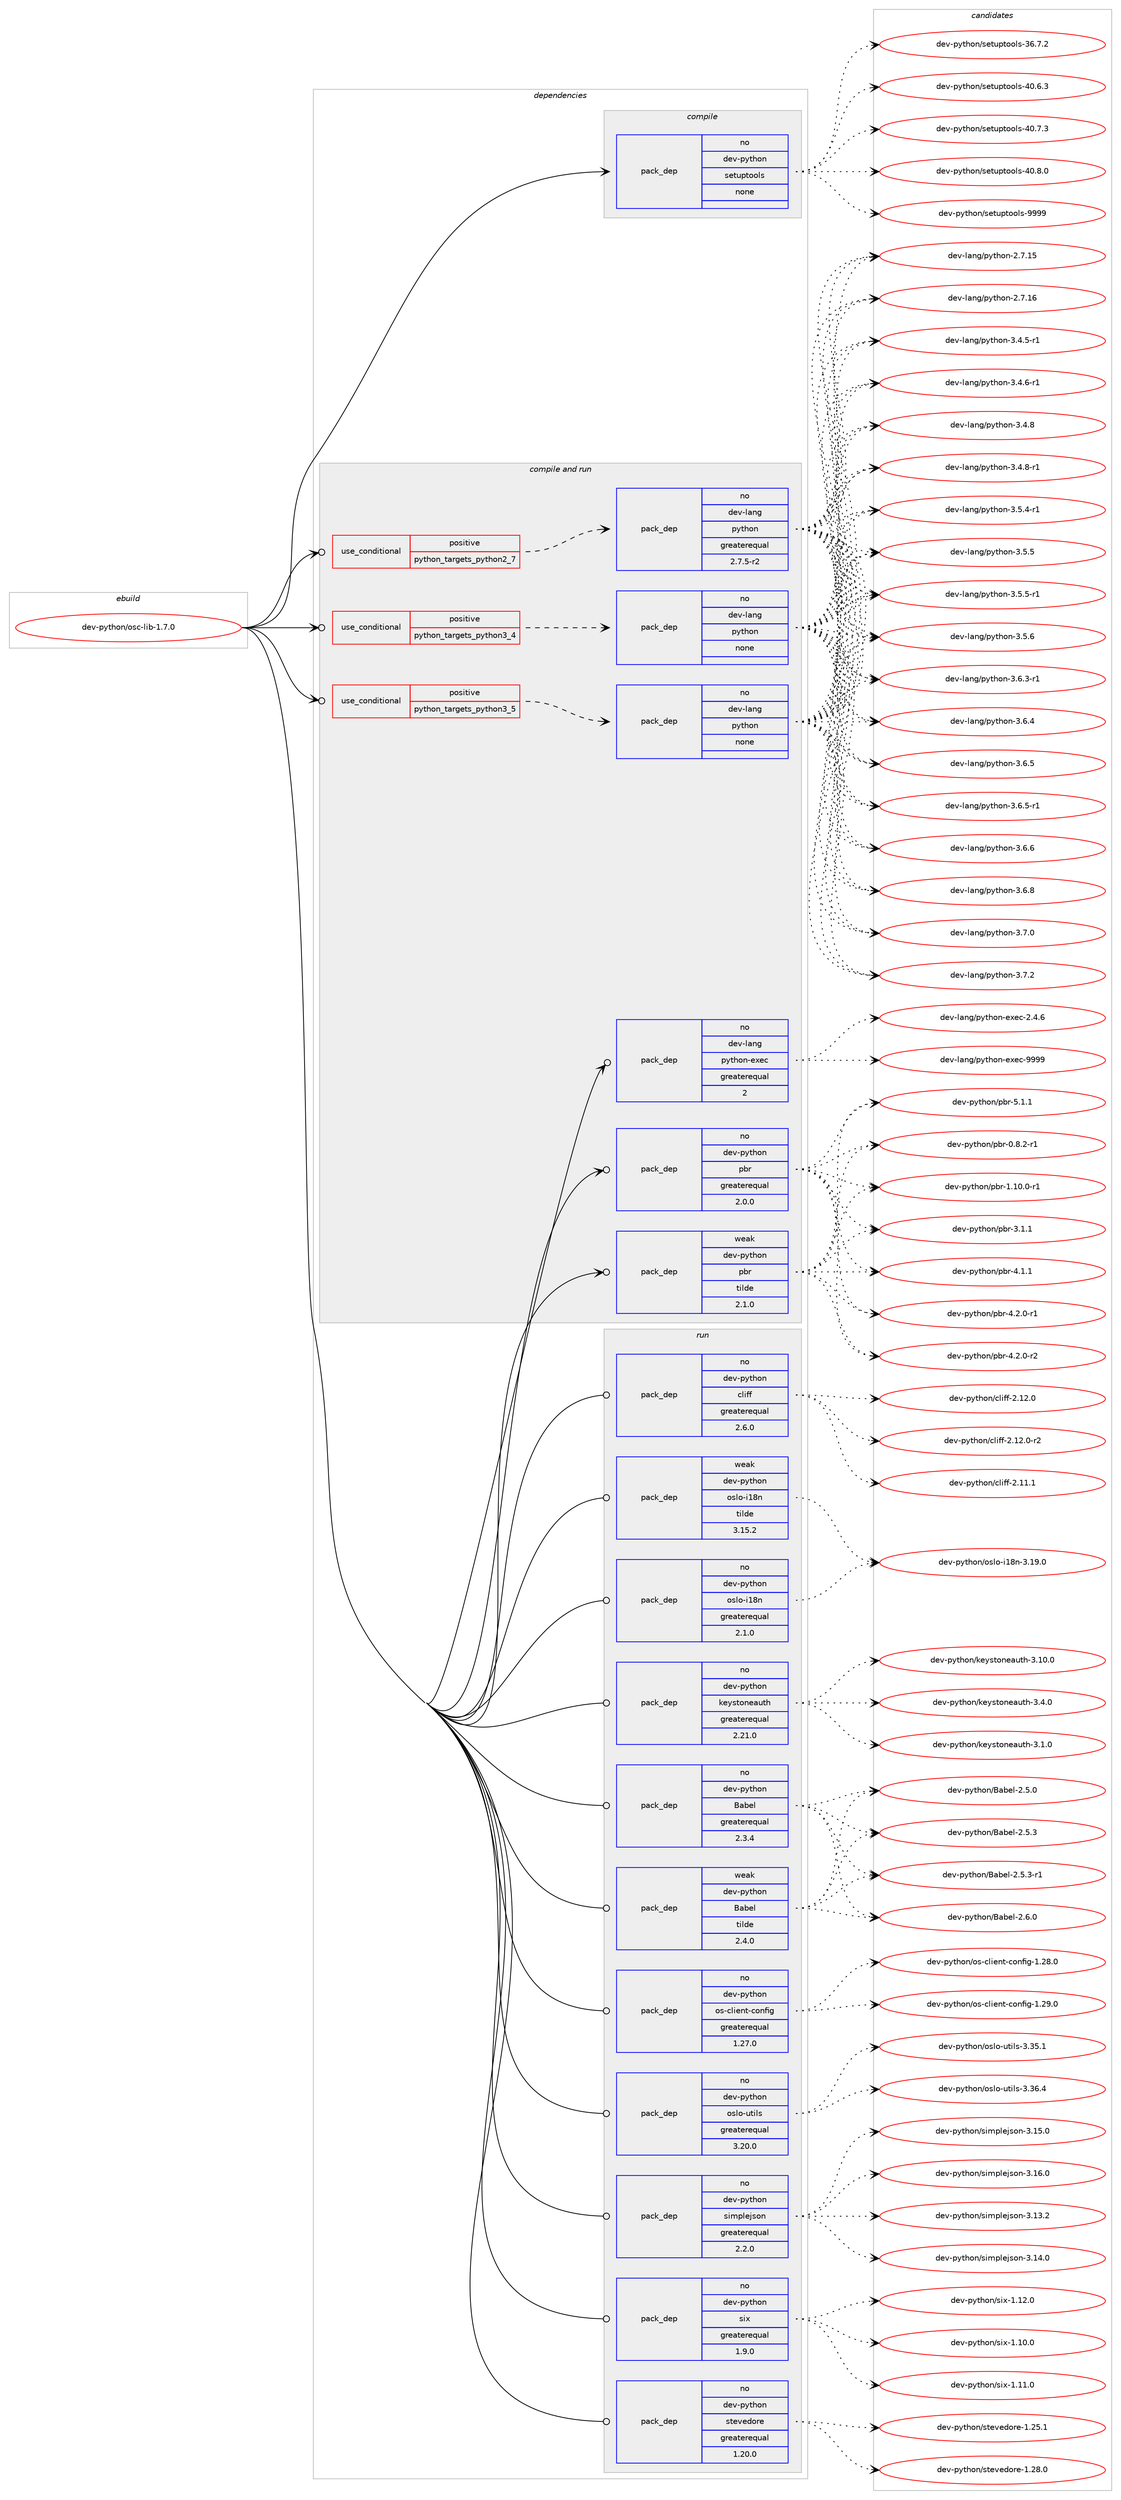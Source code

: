 digraph prolog {

# *************
# Graph options
# *************

newrank=true;
concentrate=true;
compound=true;
graph [rankdir=LR,fontname=Helvetica,fontsize=10,ranksep=1.5];#, ranksep=2.5, nodesep=0.2];
edge  [arrowhead=vee];
node  [fontname=Helvetica,fontsize=10];

# **********
# The ebuild
# **********

subgraph cluster_leftcol {
color=gray;
rank=same;
label=<<i>ebuild</i>>;
id [label="dev-python/osc-lib-1.7.0", color=red, width=4, href="../dev-python/osc-lib-1.7.0.svg"];
}

# ****************
# The dependencies
# ****************

subgraph cluster_midcol {
color=gray;
label=<<i>dependencies</i>>;
subgraph cluster_compile {
fillcolor="#eeeeee";
style=filled;
label=<<i>compile</i>>;
subgraph pack1020573 {
dependency1422514 [label=<<TABLE BORDER="0" CELLBORDER="1" CELLSPACING="0" CELLPADDING="4" WIDTH="220"><TR><TD ROWSPAN="6" CELLPADDING="30">pack_dep</TD></TR><TR><TD WIDTH="110">no</TD></TR><TR><TD>dev-python</TD></TR><TR><TD>setuptools</TD></TR><TR><TD>none</TD></TR><TR><TD></TD></TR></TABLE>>, shape=none, color=blue];
}
id:e -> dependency1422514:w [weight=20,style="solid",arrowhead="vee"];
}
subgraph cluster_compileandrun {
fillcolor="#eeeeee";
style=filled;
label=<<i>compile and run</i>>;
subgraph cond378664 {
dependency1422515 [label=<<TABLE BORDER="0" CELLBORDER="1" CELLSPACING="0" CELLPADDING="4"><TR><TD ROWSPAN="3" CELLPADDING="10">use_conditional</TD></TR><TR><TD>positive</TD></TR><TR><TD>python_targets_python2_7</TD></TR></TABLE>>, shape=none, color=red];
subgraph pack1020574 {
dependency1422516 [label=<<TABLE BORDER="0" CELLBORDER="1" CELLSPACING="0" CELLPADDING="4" WIDTH="220"><TR><TD ROWSPAN="6" CELLPADDING="30">pack_dep</TD></TR><TR><TD WIDTH="110">no</TD></TR><TR><TD>dev-lang</TD></TR><TR><TD>python</TD></TR><TR><TD>greaterequal</TD></TR><TR><TD>2.7.5-r2</TD></TR></TABLE>>, shape=none, color=blue];
}
dependency1422515:e -> dependency1422516:w [weight=20,style="dashed",arrowhead="vee"];
}
id:e -> dependency1422515:w [weight=20,style="solid",arrowhead="odotvee"];
subgraph cond378665 {
dependency1422517 [label=<<TABLE BORDER="0" CELLBORDER="1" CELLSPACING="0" CELLPADDING="4"><TR><TD ROWSPAN="3" CELLPADDING="10">use_conditional</TD></TR><TR><TD>positive</TD></TR><TR><TD>python_targets_python3_4</TD></TR></TABLE>>, shape=none, color=red];
subgraph pack1020575 {
dependency1422518 [label=<<TABLE BORDER="0" CELLBORDER="1" CELLSPACING="0" CELLPADDING="4" WIDTH="220"><TR><TD ROWSPAN="6" CELLPADDING="30">pack_dep</TD></TR><TR><TD WIDTH="110">no</TD></TR><TR><TD>dev-lang</TD></TR><TR><TD>python</TD></TR><TR><TD>none</TD></TR><TR><TD></TD></TR></TABLE>>, shape=none, color=blue];
}
dependency1422517:e -> dependency1422518:w [weight=20,style="dashed",arrowhead="vee"];
}
id:e -> dependency1422517:w [weight=20,style="solid",arrowhead="odotvee"];
subgraph cond378666 {
dependency1422519 [label=<<TABLE BORDER="0" CELLBORDER="1" CELLSPACING="0" CELLPADDING="4"><TR><TD ROWSPAN="3" CELLPADDING="10">use_conditional</TD></TR><TR><TD>positive</TD></TR><TR><TD>python_targets_python3_5</TD></TR></TABLE>>, shape=none, color=red];
subgraph pack1020576 {
dependency1422520 [label=<<TABLE BORDER="0" CELLBORDER="1" CELLSPACING="0" CELLPADDING="4" WIDTH="220"><TR><TD ROWSPAN="6" CELLPADDING="30">pack_dep</TD></TR><TR><TD WIDTH="110">no</TD></TR><TR><TD>dev-lang</TD></TR><TR><TD>python</TD></TR><TR><TD>none</TD></TR><TR><TD></TD></TR></TABLE>>, shape=none, color=blue];
}
dependency1422519:e -> dependency1422520:w [weight=20,style="dashed",arrowhead="vee"];
}
id:e -> dependency1422519:w [weight=20,style="solid",arrowhead="odotvee"];
subgraph pack1020577 {
dependency1422521 [label=<<TABLE BORDER="0" CELLBORDER="1" CELLSPACING="0" CELLPADDING="4" WIDTH="220"><TR><TD ROWSPAN="6" CELLPADDING="30">pack_dep</TD></TR><TR><TD WIDTH="110">no</TD></TR><TR><TD>dev-lang</TD></TR><TR><TD>python-exec</TD></TR><TR><TD>greaterequal</TD></TR><TR><TD>2</TD></TR></TABLE>>, shape=none, color=blue];
}
id:e -> dependency1422521:w [weight=20,style="solid",arrowhead="odotvee"];
subgraph pack1020578 {
dependency1422522 [label=<<TABLE BORDER="0" CELLBORDER="1" CELLSPACING="0" CELLPADDING="4" WIDTH="220"><TR><TD ROWSPAN="6" CELLPADDING="30">pack_dep</TD></TR><TR><TD WIDTH="110">no</TD></TR><TR><TD>dev-python</TD></TR><TR><TD>pbr</TD></TR><TR><TD>greaterequal</TD></TR><TR><TD>2.0.0</TD></TR></TABLE>>, shape=none, color=blue];
}
id:e -> dependency1422522:w [weight=20,style="solid",arrowhead="odotvee"];
subgraph pack1020579 {
dependency1422523 [label=<<TABLE BORDER="0" CELLBORDER="1" CELLSPACING="0" CELLPADDING="4" WIDTH="220"><TR><TD ROWSPAN="6" CELLPADDING="30">pack_dep</TD></TR><TR><TD WIDTH="110">weak</TD></TR><TR><TD>dev-python</TD></TR><TR><TD>pbr</TD></TR><TR><TD>tilde</TD></TR><TR><TD>2.1.0</TD></TR></TABLE>>, shape=none, color=blue];
}
id:e -> dependency1422523:w [weight=20,style="solid",arrowhead="odotvee"];
}
subgraph cluster_run {
fillcolor="#eeeeee";
style=filled;
label=<<i>run</i>>;
subgraph pack1020580 {
dependency1422524 [label=<<TABLE BORDER="0" CELLBORDER="1" CELLSPACING="0" CELLPADDING="4" WIDTH="220"><TR><TD ROWSPAN="6" CELLPADDING="30">pack_dep</TD></TR><TR><TD WIDTH="110">no</TD></TR><TR><TD>dev-python</TD></TR><TR><TD>Babel</TD></TR><TR><TD>greaterequal</TD></TR><TR><TD>2.3.4</TD></TR></TABLE>>, shape=none, color=blue];
}
id:e -> dependency1422524:w [weight=20,style="solid",arrowhead="odot"];
subgraph pack1020581 {
dependency1422525 [label=<<TABLE BORDER="0" CELLBORDER="1" CELLSPACING="0" CELLPADDING="4" WIDTH="220"><TR><TD ROWSPAN="6" CELLPADDING="30">pack_dep</TD></TR><TR><TD WIDTH="110">no</TD></TR><TR><TD>dev-python</TD></TR><TR><TD>cliff</TD></TR><TR><TD>greaterequal</TD></TR><TR><TD>2.6.0</TD></TR></TABLE>>, shape=none, color=blue];
}
id:e -> dependency1422525:w [weight=20,style="solid",arrowhead="odot"];
subgraph pack1020582 {
dependency1422526 [label=<<TABLE BORDER="0" CELLBORDER="1" CELLSPACING="0" CELLPADDING="4" WIDTH="220"><TR><TD ROWSPAN="6" CELLPADDING="30">pack_dep</TD></TR><TR><TD WIDTH="110">no</TD></TR><TR><TD>dev-python</TD></TR><TR><TD>keystoneauth</TD></TR><TR><TD>greaterequal</TD></TR><TR><TD>2.21.0</TD></TR></TABLE>>, shape=none, color=blue];
}
id:e -> dependency1422526:w [weight=20,style="solid",arrowhead="odot"];
subgraph pack1020583 {
dependency1422527 [label=<<TABLE BORDER="0" CELLBORDER="1" CELLSPACING="0" CELLPADDING="4" WIDTH="220"><TR><TD ROWSPAN="6" CELLPADDING="30">pack_dep</TD></TR><TR><TD WIDTH="110">no</TD></TR><TR><TD>dev-python</TD></TR><TR><TD>os-client-config</TD></TR><TR><TD>greaterequal</TD></TR><TR><TD>1.27.0</TD></TR></TABLE>>, shape=none, color=blue];
}
id:e -> dependency1422527:w [weight=20,style="solid",arrowhead="odot"];
subgraph pack1020584 {
dependency1422528 [label=<<TABLE BORDER="0" CELLBORDER="1" CELLSPACING="0" CELLPADDING="4" WIDTH="220"><TR><TD ROWSPAN="6" CELLPADDING="30">pack_dep</TD></TR><TR><TD WIDTH="110">no</TD></TR><TR><TD>dev-python</TD></TR><TR><TD>oslo-i18n</TD></TR><TR><TD>greaterequal</TD></TR><TR><TD>2.1.0</TD></TR></TABLE>>, shape=none, color=blue];
}
id:e -> dependency1422528:w [weight=20,style="solid",arrowhead="odot"];
subgraph pack1020585 {
dependency1422529 [label=<<TABLE BORDER="0" CELLBORDER="1" CELLSPACING="0" CELLPADDING="4" WIDTH="220"><TR><TD ROWSPAN="6" CELLPADDING="30">pack_dep</TD></TR><TR><TD WIDTH="110">no</TD></TR><TR><TD>dev-python</TD></TR><TR><TD>oslo-utils</TD></TR><TR><TD>greaterequal</TD></TR><TR><TD>3.20.0</TD></TR></TABLE>>, shape=none, color=blue];
}
id:e -> dependency1422529:w [weight=20,style="solid",arrowhead="odot"];
subgraph pack1020586 {
dependency1422530 [label=<<TABLE BORDER="0" CELLBORDER="1" CELLSPACING="0" CELLPADDING="4" WIDTH="220"><TR><TD ROWSPAN="6" CELLPADDING="30">pack_dep</TD></TR><TR><TD WIDTH="110">no</TD></TR><TR><TD>dev-python</TD></TR><TR><TD>simplejson</TD></TR><TR><TD>greaterequal</TD></TR><TR><TD>2.2.0</TD></TR></TABLE>>, shape=none, color=blue];
}
id:e -> dependency1422530:w [weight=20,style="solid",arrowhead="odot"];
subgraph pack1020587 {
dependency1422531 [label=<<TABLE BORDER="0" CELLBORDER="1" CELLSPACING="0" CELLPADDING="4" WIDTH="220"><TR><TD ROWSPAN="6" CELLPADDING="30">pack_dep</TD></TR><TR><TD WIDTH="110">no</TD></TR><TR><TD>dev-python</TD></TR><TR><TD>six</TD></TR><TR><TD>greaterequal</TD></TR><TR><TD>1.9.0</TD></TR></TABLE>>, shape=none, color=blue];
}
id:e -> dependency1422531:w [weight=20,style="solid",arrowhead="odot"];
subgraph pack1020588 {
dependency1422532 [label=<<TABLE BORDER="0" CELLBORDER="1" CELLSPACING="0" CELLPADDING="4" WIDTH="220"><TR><TD ROWSPAN="6" CELLPADDING="30">pack_dep</TD></TR><TR><TD WIDTH="110">no</TD></TR><TR><TD>dev-python</TD></TR><TR><TD>stevedore</TD></TR><TR><TD>greaterequal</TD></TR><TR><TD>1.20.0</TD></TR></TABLE>>, shape=none, color=blue];
}
id:e -> dependency1422532:w [weight=20,style="solid",arrowhead="odot"];
subgraph pack1020589 {
dependency1422533 [label=<<TABLE BORDER="0" CELLBORDER="1" CELLSPACING="0" CELLPADDING="4" WIDTH="220"><TR><TD ROWSPAN="6" CELLPADDING="30">pack_dep</TD></TR><TR><TD WIDTH="110">weak</TD></TR><TR><TD>dev-python</TD></TR><TR><TD>Babel</TD></TR><TR><TD>tilde</TD></TR><TR><TD>2.4.0</TD></TR></TABLE>>, shape=none, color=blue];
}
id:e -> dependency1422533:w [weight=20,style="solid",arrowhead="odot"];
subgraph pack1020590 {
dependency1422534 [label=<<TABLE BORDER="0" CELLBORDER="1" CELLSPACING="0" CELLPADDING="4" WIDTH="220"><TR><TD ROWSPAN="6" CELLPADDING="30">pack_dep</TD></TR><TR><TD WIDTH="110">weak</TD></TR><TR><TD>dev-python</TD></TR><TR><TD>oslo-i18n</TD></TR><TR><TD>tilde</TD></TR><TR><TD>3.15.2</TD></TR></TABLE>>, shape=none, color=blue];
}
id:e -> dependency1422534:w [weight=20,style="solid",arrowhead="odot"];
}
}

# **************
# The candidates
# **************

subgraph cluster_choices {
rank=same;
color=gray;
label=<<i>candidates</i>>;

subgraph choice1020573 {
color=black;
nodesep=1;
choice100101118451121211161041111104711510111611711211611111110811545515446554650 [label="dev-python/setuptools-36.7.2", color=red, width=4,href="../dev-python/setuptools-36.7.2.svg"];
choice100101118451121211161041111104711510111611711211611111110811545524846544651 [label="dev-python/setuptools-40.6.3", color=red, width=4,href="../dev-python/setuptools-40.6.3.svg"];
choice100101118451121211161041111104711510111611711211611111110811545524846554651 [label="dev-python/setuptools-40.7.3", color=red, width=4,href="../dev-python/setuptools-40.7.3.svg"];
choice100101118451121211161041111104711510111611711211611111110811545524846564648 [label="dev-python/setuptools-40.8.0", color=red, width=4,href="../dev-python/setuptools-40.8.0.svg"];
choice10010111845112121116104111110471151011161171121161111111081154557575757 [label="dev-python/setuptools-9999", color=red, width=4,href="../dev-python/setuptools-9999.svg"];
dependency1422514:e -> choice100101118451121211161041111104711510111611711211611111110811545515446554650:w [style=dotted,weight="100"];
dependency1422514:e -> choice100101118451121211161041111104711510111611711211611111110811545524846544651:w [style=dotted,weight="100"];
dependency1422514:e -> choice100101118451121211161041111104711510111611711211611111110811545524846554651:w [style=dotted,weight="100"];
dependency1422514:e -> choice100101118451121211161041111104711510111611711211611111110811545524846564648:w [style=dotted,weight="100"];
dependency1422514:e -> choice10010111845112121116104111110471151011161171121161111111081154557575757:w [style=dotted,weight="100"];
}
subgraph choice1020574 {
color=black;
nodesep=1;
choice10010111845108971101034711212111610411111045504655464953 [label="dev-lang/python-2.7.15", color=red, width=4,href="../dev-lang/python-2.7.15.svg"];
choice10010111845108971101034711212111610411111045504655464954 [label="dev-lang/python-2.7.16", color=red, width=4,href="../dev-lang/python-2.7.16.svg"];
choice1001011184510897110103471121211161041111104551465246534511449 [label="dev-lang/python-3.4.5-r1", color=red, width=4,href="../dev-lang/python-3.4.5-r1.svg"];
choice1001011184510897110103471121211161041111104551465246544511449 [label="dev-lang/python-3.4.6-r1", color=red, width=4,href="../dev-lang/python-3.4.6-r1.svg"];
choice100101118451089711010347112121116104111110455146524656 [label="dev-lang/python-3.4.8", color=red, width=4,href="../dev-lang/python-3.4.8.svg"];
choice1001011184510897110103471121211161041111104551465246564511449 [label="dev-lang/python-3.4.8-r1", color=red, width=4,href="../dev-lang/python-3.4.8-r1.svg"];
choice1001011184510897110103471121211161041111104551465346524511449 [label="dev-lang/python-3.5.4-r1", color=red, width=4,href="../dev-lang/python-3.5.4-r1.svg"];
choice100101118451089711010347112121116104111110455146534653 [label="dev-lang/python-3.5.5", color=red, width=4,href="../dev-lang/python-3.5.5.svg"];
choice1001011184510897110103471121211161041111104551465346534511449 [label="dev-lang/python-3.5.5-r1", color=red, width=4,href="../dev-lang/python-3.5.5-r1.svg"];
choice100101118451089711010347112121116104111110455146534654 [label="dev-lang/python-3.5.6", color=red, width=4,href="../dev-lang/python-3.5.6.svg"];
choice1001011184510897110103471121211161041111104551465446514511449 [label="dev-lang/python-3.6.3-r1", color=red, width=4,href="../dev-lang/python-3.6.3-r1.svg"];
choice100101118451089711010347112121116104111110455146544652 [label="dev-lang/python-3.6.4", color=red, width=4,href="../dev-lang/python-3.6.4.svg"];
choice100101118451089711010347112121116104111110455146544653 [label="dev-lang/python-3.6.5", color=red, width=4,href="../dev-lang/python-3.6.5.svg"];
choice1001011184510897110103471121211161041111104551465446534511449 [label="dev-lang/python-3.6.5-r1", color=red, width=4,href="../dev-lang/python-3.6.5-r1.svg"];
choice100101118451089711010347112121116104111110455146544654 [label="dev-lang/python-3.6.6", color=red, width=4,href="../dev-lang/python-3.6.6.svg"];
choice100101118451089711010347112121116104111110455146544656 [label="dev-lang/python-3.6.8", color=red, width=4,href="../dev-lang/python-3.6.8.svg"];
choice100101118451089711010347112121116104111110455146554648 [label="dev-lang/python-3.7.0", color=red, width=4,href="../dev-lang/python-3.7.0.svg"];
choice100101118451089711010347112121116104111110455146554650 [label="dev-lang/python-3.7.2", color=red, width=4,href="../dev-lang/python-3.7.2.svg"];
dependency1422516:e -> choice10010111845108971101034711212111610411111045504655464953:w [style=dotted,weight="100"];
dependency1422516:e -> choice10010111845108971101034711212111610411111045504655464954:w [style=dotted,weight="100"];
dependency1422516:e -> choice1001011184510897110103471121211161041111104551465246534511449:w [style=dotted,weight="100"];
dependency1422516:e -> choice1001011184510897110103471121211161041111104551465246544511449:w [style=dotted,weight="100"];
dependency1422516:e -> choice100101118451089711010347112121116104111110455146524656:w [style=dotted,weight="100"];
dependency1422516:e -> choice1001011184510897110103471121211161041111104551465246564511449:w [style=dotted,weight="100"];
dependency1422516:e -> choice1001011184510897110103471121211161041111104551465346524511449:w [style=dotted,weight="100"];
dependency1422516:e -> choice100101118451089711010347112121116104111110455146534653:w [style=dotted,weight="100"];
dependency1422516:e -> choice1001011184510897110103471121211161041111104551465346534511449:w [style=dotted,weight="100"];
dependency1422516:e -> choice100101118451089711010347112121116104111110455146534654:w [style=dotted,weight="100"];
dependency1422516:e -> choice1001011184510897110103471121211161041111104551465446514511449:w [style=dotted,weight="100"];
dependency1422516:e -> choice100101118451089711010347112121116104111110455146544652:w [style=dotted,weight="100"];
dependency1422516:e -> choice100101118451089711010347112121116104111110455146544653:w [style=dotted,weight="100"];
dependency1422516:e -> choice1001011184510897110103471121211161041111104551465446534511449:w [style=dotted,weight="100"];
dependency1422516:e -> choice100101118451089711010347112121116104111110455146544654:w [style=dotted,weight="100"];
dependency1422516:e -> choice100101118451089711010347112121116104111110455146544656:w [style=dotted,weight="100"];
dependency1422516:e -> choice100101118451089711010347112121116104111110455146554648:w [style=dotted,weight="100"];
dependency1422516:e -> choice100101118451089711010347112121116104111110455146554650:w [style=dotted,weight="100"];
}
subgraph choice1020575 {
color=black;
nodesep=1;
choice10010111845108971101034711212111610411111045504655464953 [label="dev-lang/python-2.7.15", color=red, width=4,href="../dev-lang/python-2.7.15.svg"];
choice10010111845108971101034711212111610411111045504655464954 [label="dev-lang/python-2.7.16", color=red, width=4,href="../dev-lang/python-2.7.16.svg"];
choice1001011184510897110103471121211161041111104551465246534511449 [label="dev-lang/python-3.4.5-r1", color=red, width=4,href="../dev-lang/python-3.4.5-r1.svg"];
choice1001011184510897110103471121211161041111104551465246544511449 [label="dev-lang/python-3.4.6-r1", color=red, width=4,href="../dev-lang/python-3.4.6-r1.svg"];
choice100101118451089711010347112121116104111110455146524656 [label="dev-lang/python-3.4.8", color=red, width=4,href="../dev-lang/python-3.4.8.svg"];
choice1001011184510897110103471121211161041111104551465246564511449 [label="dev-lang/python-3.4.8-r1", color=red, width=4,href="../dev-lang/python-3.4.8-r1.svg"];
choice1001011184510897110103471121211161041111104551465346524511449 [label="dev-lang/python-3.5.4-r1", color=red, width=4,href="../dev-lang/python-3.5.4-r1.svg"];
choice100101118451089711010347112121116104111110455146534653 [label="dev-lang/python-3.5.5", color=red, width=4,href="../dev-lang/python-3.5.5.svg"];
choice1001011184510897110103471121211161041111104551465346534511449 [label="dev-lang/python-3.5.5-r1", color=red, width=4,href="../dev-lang/python-3.5.5-r1.svg"];
choice100101118451089711010347112121116104111110455146534654 [label="dev-lang/python-3.5.6", color=red, width=4,href="../dev-lang/python-3.5.6.svg"];
choice1001011184510897110103471121211161041111104551465446514511449 [label="dev-lang/python-3.6.3-r1", color=red, width=4,href="../dev-lang/python-3.6.3-r1.svg"];
choice100101118451089711010347112121116104111110455146544652 [label="dev-lang/python-3.6.4", color=red, width=4,href="../dev-lang/python-3.6.4.svg"];
choice100101118451089711010347112121116104111110455146544653 [label="dev-lang/python-3.6.5", color=red, width=4,href="../dev-lang/python-3.6.5.svg"];
choice1001011184510897110103471121211161041111104551465446534511449 [label="dev-lang/python-3.6.5-r1", color=red, width=4,href="../dev-lang/python-3.6.5-r1.svg"];
choice100101118451089711010347112121116104111110455146544654 [label="dev-lang/python-3.6.6", color=red, width=4,href="../dev-lang/python-3.6.6.svg"];
choice100101118451089711010347112121116104111110455146544656 [label="dev-lang/python-3.6.8", color=red, width=4,href="../dev-lang/python-3.6.8.svg"];
choice100101118451089711010347112121116104111110455146554648 [label="dev-lang/python-3.7.0", color=red, width=4,href="../dev-lang/python-3.7.0.svg"];
choice100101118451089711010347112121116104111110455146554650 [label="dev-lang/python-3.7.2", color=red, width=4,href="../dev-lang/python-3.7.2.svg"];
dependency1422518:e -> choice10010111845108971101034711212111610411111045504655464953:w [style=dotted,weight="100"];
dependency1422518:e -> choice10010111845108971101034711212111610411111045504655464954:w [style=dotted,weight="100"];
dependency1422518:e -> choice1001011184510897110103471121211161041111104551465246534511449:w [style=dotted,weight="100"];
dependency1422518:e -> choice1001011184510897110103471121211161041111104551465246544511449:w [style=dotted,weight="100"];
dependency1422518:e -> choice100101118451089711010347112121116104111110455146524656:w [style=dotted,weight="100"];
dependency1422518:e -> choice1001011184510897110103471121211161041111104551465246564511449:w [style=dotted,weight="100"];
dependency1422518:e -> choice1001011184510897110103471121211161041111104551465346524511449:w [style=dotted,weight="100"];
dependency1422518:e -> choice100101118451089711010347112121116104111110455146534653:w [style=dotted,weight="100"];
dependency1422518:e -> choice1001011184510897110103471121211161041111104551465346534511449:w [style=dotted,weight="100"];
dependency1422518:e -> choice100101118451089711010347112121116104111110455146534654:w [style=dotted,weight="100"];
dependency1422518:e -> choice1001011184510897110103471121211161041111104551465446514511449:w [style=dotted,weight="100"];
dependency1422518:e -> choice100101118451089711010347112121116104111110455146544652:w [style=dotted,weight="100"];
dependency1422518:e -> choice100101118451089711010347112121116104111110455146544653:w [style=dotted,weight="100"];
dependency1422518:e -> choice1001011184510897110103471121211161041111104551465446534511449:w [style=dotted,weight="100"];
dependency1422518:e -> choice100101118451089711010347112121116104111110455146544654:w [style=dotted,weight="100"];
dependency1422518:e -> choice100101118451089711010347112121116104111110455146544656:w [style=dotted,weight="100"];
dependency1422518:e -> choice100101118451089711010347112121116104111110455146554648:w [style=dotted,weight="100"];
dependency1422518:e -> choice100101118451089711010347112121116104111110455146554650:w [style=dotted,weight="100"];
}
subgraph choice1020576 {
color=black;
nodesep=1;
choice10010111845108971101034711212111610411111045504655464953 [label="dev-lang/python-2.7.15", color=red, width=4,href="../dev-lang/python-2.7.15.svg"];
choice10010111845108971101034711212111610411111045504655464954 [label="dev-lang/python-2.7.16", color=red, width=4,href="../dev-lang/python-2.7.16.svg"];
choice1001011184510897110103471121211161041111104551465246534511449 [label="dev-lang/python-3.4.5-r1", color=red, width=4,href="../dev-lang/python-3.4.5-r1.svg"];
choice1001011184510897110103471121211161041111104551465246544511449 [label="dev-lang/python-3.4.6-r1", color=red, width=4,href="../dev-lang/python-3.4.6-r1.svg"];
choice100101118451089711010347112121116104111110455146524656 [label="dev-lang/python-3.4.8", color=red, width=4,href="../dev-lang/python-3.4.8.svg"];
choice1001011184510897110103471121211161041111104551465246564511449 [label="dev-lang/python-3.4.8-r1", color=red, width=4,href="../dev-lang/python-3.4.8-r1.svg"];
choice1001011184510897110103471121211161041111104551465346524511449 [label="dev-lang/python-3.5.4-r1", color=red, width=4,href="../dev-lang/python-3.5.4-r1.svg"];
choice100101118451089711010347112121116104111110455146534653 [label="dev-lang/python-3.5.5", color=red, width=4,href="../dev-lang/python-3.5.5.svg"];
choice1001011184510897110103471121211161041111104551465346534511449 [label="dev-lang/python-3.5.5-r1", color=red, width=4,href="../dev-lang/python-3.5.5-r1.svg"];
choice100101118451089711010347112121116104111110455146534654 [label="dev-lang/python-3.5.6", color=red, width=4,href="../dev-lang/python-3.5.6.svg"];
choice1001011184510897110103471121211161041111104551465446514511449 [label="dev-lang/python-3.6.3-r1", color=red, width=4,href="../dev-lang/python-3.6.3-r1.svg"];
choice100101118451089711010347112121116104111110455146544652 [label="dev-lang/python-3.6.4", color=red, width=4,href="../dev-lang/python-3.6.4.svg"];
choice100101118451089711010347112121116104111110455146544653 [label="dev-lang/python-3.6.5", color=red, width=4,href="../dev-lang/python-3.6.5.svg"];
choice1001011184510897110103471121211161041111104551465446534511449 [label="dev-lang/python-3.6.5-r1", color=red, width=4,href="../dev-lang/python-3.6.5-r1.svg"];
choice100101118451089711010347112121116104111110455146544654 [label="dev-lang/python-3.6.6", color=red, width=4,href="../dev-lang/python-3.6.6.svg"];
choice100101118451089711010347112121116104111110455146544656 [label="dev-lang/python-3.6.8", color=red, width=4,href="../dev-lang/python-3.6.8.svg"];
choice100101118451089711010347112121116104111110455146554648 [label="dev-lang/python-3.7.0", color=red, width=4,href="../dev-lang/python-3.7.0.svg"];
choice100101118451089711010347112121116104111110455146554650 [label="dev-lang/python-3.7.2", color=red, width=4,href="../dev-lang/python-3.7.2.svg"];
dependency1422520:e -> choice10010111845108971101034711212111610411111045504655464953:w [style=dotted,weight="100"];
dependency1422520:e -> choice10010111845108971101034711212111610411111045504655464954:w [style=dotted,weight="100"];
dependency1422520:e -> choice1001011184510897110103471121211161041111104551465246534511449:w [style=dotted,weight="100"];
dependency1422520:e -> choice1001011184510897110103471121211161041111104551465246544511449:w [style=dotted,weight="100"];
dependency1422520:e -> choice100101118451089711010347112121116104111110455146524656:w [style=dotted,weight="100"];
dependency1422520:e -> choice1001011184510897110103471121211161041111104551465246564511449:w [style=dotted,weight="100"];
dependency1422520:e -> choice1001011184510897110103471121211161041111104551465346524511449:w [style=dotted,weight="100"];
dependency1422520:e -> choice100101118451089711010347112121116104111110455146534653:w [style=dotted,weight="100"];
dependency1422520:e -> choice1001011184510897110103471121211161041111104551465346534511449:w [style=dotted,weight="100"];
dependency1422520:e -> choice100101118451089711010347112121116104111110455146534654:w [style=dotted,weight="100"];
dependency1422520:e -> choice1001011184510897110103471121211161041111104551465446514511449:w [style=dotted,weight="100"];
dependency1422520:e -> choice100101118451089711010347112121116104111110455146544652:w [style=dotted,weight="100"];
dependency1422520:e -> choice100101118451089711010347112121116104111110455146544653:w [style=dotted,weight="100"];
dependency1422520:e -> choice1001011184510897110103471121211161041111104551465446534511449:w [style=dotted,weight="100"];
dependency1422520:e -> choice100101118451089711010347112121116104111110455146544654:w [style=dotted,weight="100"];
dependency1422520:e -> choice100101118451089711010347112121116104111110455146544656:w [style=dotted,weight="100"];
dependency1422520:e -> choice100101118451089711010347112121116104111110455146554648:w [style=dotted,weight="100"];
dependency1422520:e -> choice100101118451089711010347112121116104111110455146554650:w [style=dotted,weight="100"];
}
subgraph choice1020577 {
color=black;
nodesep=1;
choice1001011184510897110103471121211161041111104510112010199455046524654 [label="dev-lang/python-exec-2.4.6", color=red, width=4,href="../dev-lang/python-exec-2.4.6.svg"];
choice10010111845108971101034711212111610411111045101120101994557575757 [label="dev-lang/python-exec-9999", color=red, width=4,href="../dev-lang/python-exec-9999.svg"];
dependency1422521:e -> choice1001011184510897110103471121211161041111104510112010199455046524654:w [style=dotted,weight="100"];
dependency1422521:e -> choice10010111845108971101034711212111610411111045101120101994557575757:w [style=dotted,weight="100"];
}
subgraph choice1020578 {
color=black;
nodesep=1;
choice1001011184511212111610411111047112981144548465646504511449 [label="dev-python/pbr-0.8.2-r1", color=red, width=4,href="../dev-python/pbr-0.8.2-r1.svg"];
choice100101118451121211161041111104711298114454946494846484511449 [label="dev-python/pbr-1.10.0-r1", color=red, width=4,href="../dev-python/pbr-1.10.0-r1.svg"];
choice100101118451121211161041111104711298114455146494649 [label="dev-python/pbr-3.1.1", color=red, width=4,href="../dev-python/pbr-3.1.1.svg"];
choice100101118451121211161041111104711298114455246494649 [label="dev-python/pbr-4.1.1", color=red, width=4,href="../dev-python/pbr-4.1.1.svg"];
choice1001011184511212111610411111047112981144552465046484511449 [label="dev-python/pbr-4.2.0-r1", color=red, width=4,href="../dev-python/pbr-4.2.0-r1.svg"];
choice1001011184511212111610411111047112981144552465046484511450 [label="dev-python/pbr-4.2.0-r2", color=red, width=4,href="../dev-python/pbr-4.2.0-r2.svg"];
choice100101118451121211161041111104711298114455346494649 [label="dev-python/pbr-5.1.1", color=red, width=4,href="../dev-python/pbr-5.1.1.svg"];
dependency1422522:e -> choice1001011184511212111610411111047112981144548465646504511449:w [style=dotted,weight="100"];
dependency1422522:e -> choice100101118451121211161041111104711298114454946494846484511449:w [style=dotted,weight="100"];
dependency1422522:e -> choice100101118451121211161041111104711298114455146494649:w [style=dotted,weight="100"];
dependency1422522:e -> choice100101118451121211161041111104711298114455246494649:w [style=dotted,weight="100"];
dependency1422522:e -> choice1001011184511212111610411111047112981144552465046484511449:w [style=dotted,weight="100"];
dependency1422522:e -> choice1001011184511212111610411111047112981144552465046484511450:w [style=dotted,weight="100"];
dependency1422522:e -> choice100101118451121211161041111104711298114455346494649:w [style=dotted,weight="100"];
}
subgraph choice1020579 {
color=black;
nodesep=1;
choice1001011184511212111610411111047112981144548465646504511449 [label="dev-python/pbr-0.8.2-r1", color=red, width=4,href="../dev-python/pbr-0.8.2-r1.svg"];
choice100101118451121211161041111104711298114454946494846484511449 [label="dev-python/pbr-1.10.0-r1", color=red, width=4,href="../dev-python/pbr-1.10.0-r1.svg"];
choice100101118451121211161041111104711298114455146494649 [label="dev-python/pbr-3.1.1", color=red, width=4,href="../dev-python/pbr-3.1.1.svg"];
choice100101118451121211161041111104711298114455246494649 [label="dev-python/pbr-4.1.1", color=red, width=4,href="../dev-python/pbr-4.1.1.svg"];
choice1001011184511212111610411111047112981144552465046484511449 [label="dev-python/pbr-4.2.0-r1", color=red, width=4,href="../dev-python/pbr-4.2.0-r1.svg"];
choice1001011184511212111610411111047112981144552465046484511450 [label="dev-python/pbr-4.2.0-r2", color=red, width=4,href="../dev-python/pbr-4.2.0-r2.svg"];
choice100101118451121211161041111104711298114455346494649 [label="dev-python/pbr-5.1.1", color=red, width=4,href="../dev-python/pbr-5.1.1.svg"];
dependency1422523:e -> choice1001011184511212111610411111047112981144548465646504511449:w [style=dotted,weight="100"];
dependency1422523:e -> choice100101118451121211161041111104711298114454946494846484511449:w [style=dotted,weight="100"];
dependency1422523:e -> choice100101118451121211161041111104711298114455146494649:w [style=dotted,weight="100"];
dependency1422523:e -> choice100101118451121211161041111104711298114455246494649:w [style=dotted,weight="100"];
dependency1422523:e -> choice1001011184511212111610411111047112981144552465046484511449:w [style=dotted,weight="100"];
dependency1422523:e -> choice1001011184511212111610411111047112981144552465046484511450:w [style=dotted,weight="100"];
dependency1422523:e -> choice100101118451121211161041111104711298114455346494649:w [style=dotted,weight="100"];
}
subgraph choice1020580 {
color=black;
nodesep=1;
choice1001011184511212111610411111047669798101108455046534648 [label="dev-python/Babel-2.5.0", color=red, width=4,href="../dev-python/Babel-2.5.0.svg"];
choice1001011184511212111610411111047669798101108455046534651 [label="dev-python/Babel-2.5.3", color=red, width=4,href="../dev-python/Babel-2.5.3.svg"];
choice10010111845112121116104111110476697981011084550465346514511449 [label="dev-python/Babel-2.5.3-r1", color=red, width=4,href="../dev-python/Babel-2.5.3-r1.svg"];
choice1001011184511212111610411111047669798101108455046544648 [label="dev-python/Babel-2.6.0", color=red, width=4,href="../dev-python/Babel-2.6.0.svg"];
dependency1422524:e -> choice1001011184511212111610411111047669798101108455046534648:w [style=dotted,weight="100"];
dependency1422524:e -> choice1001011184511212111610411111047669798101108455046534651:w [style=dotted,weight="100"];
dependency1422524:e -> choice10010111845112121116104111110476697981011084550465346514511449:w [style=dotted,weight="100"];
dependency1422524:e -> choice1001011184511212111610411111047669798101108455046544648:w [style=dotted,weight="100"];
}
subgraph choice1020581 {
color=black;
nodesep=1;
choice10010111845112121116104111110479910810510210245504649494649 [label="dev-python/cliff-2.11.1", color=red, width=4,href="../dev-python/cliff-2.11.1.svg"];
choice10010111845112121116104111110479910810510210245504649504648 [label="dev-python/cliff-2.12.0", color=red, width=4,href="../dev-python/cliff-2.12.0.svg"];
choice100101118451121211161041111104799108105102102455046495046484511450 [label="dev-python/cliff-2.12.0-r2", color=red, width=4,href="../dev-python/cliff-2.12.0-r2.svg"];
dependency1422525:e -> choice10010111845112121116104111110479910810510210245504649494649:w [style=dotted,weight="100"];
dependency1422525:e -> choice10010111845112121116104111110479910810510210245504649504648:w [style=dotted,weight="100"];
dependency1422525:e -> choice100101118451121211161041111104799108105102102455046495046484511450:w [style=dotted,weight="100"];
}
subgraph choice1020582 {
color=black;
nodesep=1;
choice100101118451121211161041111104710710112111511611111010197117116104455146494648 [label="dev-python/keystoneauth-3.1.0", color=red, width=4,href="../dev-python/keystoneauth-3.1.0.svg"];
choice10010111845112121116104111110471071011211151161111101019711711610445514649484648 [label="dev-python/keystoneauth-3.10.0", color=red, width=4,href="../dev-python/keystoneauth-3.10.0.svg"];
choice100101118451121211161041111104710710112111511611111010197117116104455146524648 [label="dev-python/keystoneauth-3.4.0", color=red, width=4,href="../dev-python/keystoneauth-3.4.0.svg"];
dependency1422526:e -> choice100101118451121211161041111104710710112111511611111010197117116104455146494648:w [style=dotted,weight="100"];
dependency1422526:e -> choice10010111845112121116104111110471071011211151161111101019711711610445514649484648:w [style=dotted,weight="100"];
dependency1422526:e -> choice100101118451121211161041111104710710112111511611111010197117116104455146524648:w [style=dotted,weight="100"];
}
subgraph choice1020583 {
color=black;
nodesep=1;
choice10010111845112121116104111110471111154599108105101110116459911111010210510345494650564648 [label="dev-python/os-client-config-1.28.0", color=red, width=4,href="../dev-python/os-client-config-1.28.0.svg"];
choice10010111845112121116104111110471111154599108105101110116459911111010210510345494650574648 [label="dev-python/os-client-config-1.29.0", color=red, width=4,href="../dev-python/os-client-config-1.29.0.svg"];
dependency1422527:e -> choice10010111845112121116104111110471111154599108105101110116459911111010210510345494650564648:w [style=dotted,weight="100"];
dependency1422527:e -> choice10010111845112121116104111110471111154599108105101110116459911111010210510345494650574648:w [style=dotted,weight="100"];
}
subgraph choice1020584 {
color=black;
nodesep=1;
choice100101118451121211161041111104711111510811145105495611045514649574648 [label="dev-python/oslo-i18n-3.19.0", color=red, width=4,href="../dev-python/oslo-i18n-3.19.0.svg"];
dependency1422528:e -> choice100101118451121211161041111104711111510811145105495611045514649574648:w [style=dotted,weight="100"];
}
subgraph choice1020585 {
color=black;
nodesep=1;
choice10010111845112121116104111110471111151081114511711610510811545514651534649 [label="dev-python/oslo-utils-3.35.1", color=red, width=4,href="../dev-python/oslo-utils-3.35.1.svg"];
choice10010111845112121116104111110471111151081114511711610510811545514651544652 [label="dev-python/oslo-utils-3.36.4", color=red, width=4,href="../dev-python/oslo-utils-3.36.4.svg"];
dependency1422529:e -> choice10010111845112121116104111110471111151081114511711610510811545514651534649:w [style=dotted,weight="100"];
dependency1422529:e -> choice10010111845112121116104111110471111151081114511711610510811545514651544652:w [style=dotted,weight="100"];
}
subgraph choice1020586 {
color=black;
nodesep=1;
choice100101118451121211161041111104711510510911210810110611511111045514649514650 [label="dev-python/simplejson-3.13.2", color=red, width=4,href="../dev-python/simplejson-3.13.2.svg"];
choice100101118451121211161041111104711510510911210810110611511111045514649524648 [label="dev-python/simplejson-3.14.0", color=red, width=4,href="../dev-python/simplejson-3.14.0.svg"];
choice100101118451121211161041111104711510510911210810110611511111045514649534648 [label="dev-python/simplejson-3.15.0", color=red, width=4,href="../dev-python/simplejson-3.15.0.svg"];
choice100101118451121211161041111104711510510911210810110611511111045514649544648 [label="dev-python/simplejson-3.16.0", color=red, width=4,href="../dev-python/simplejson-3.16.0.svg"];
dependency1422530:e -> choice100101118451121211161041111104711510510911210810110611511111045514649514650:w [style=dotted,weight="100"];
dependency1422530:e -> choice100101118451121211161041111104711510510911210810110611511111045514649524648:w [style=dotted,weight="100"];
dependency1422530:e -> choice100101118451121211161041111104711510510911210810110611511111045514649534648:w [style=dotted,weight="100"];
dependency1422530:e -> choice100101118451121211161041111104711510510911210810110611511111045514649544648:w [style=dotted,weight="100"];
}
subgraph choice1020587 {
color=black;
nodesep=1;
choice100101118451121211161041111104711510512045494649484648 [label="dev-python/six-1.10.0", color=red, width=4,href="../dev-python/six-1.10.0.svg"];
choice100101118451121211161041111104711510512045494649494648 [label="dev-python/six-1.11.0", color=red, width=4,href="../dev-python/six-1.11.0.svg"];
choice100101118451121211161041111104711510512045494649504648 [label="dev-python/six-1.12.0", color=red, width=4,href="../dev-python/six-1.12.0.svg"];
dependency1422531:e -> choice100101118451121211161041111104711510512045494649484648:w [style=dotted,weight="100"];
dependency1422531:e -> choice100101118451121211161041111104711510512045494649494648:w [style=dotted,weight="100"];
dependency1422531:e -> choice100101118451121211161041111104711510512045494649504648:w [style=dotted,weight="100"];
}
subgraph choice1020588 {
color=black;
nodesep=1;
choice100101118451121211161041111104711511610111810110011111410145494650534649 [label="dev-python/stevedore-1.25.1", color=red, width=4,href="../dev-python/stevedore-1.25.1.svg"];
choice100101118451121211161041111104711511610111810110011111410145494650564648 [label="dev-python/stevedore-1.28.0", color=red, width=4,href="../dev-python/stevedore-1.28.0.svg"];
dependency1422532:e -> choice100101118451121211161041111104711511610111810110011111410145494650534649:w [style=dotted,weight="100"];
dependency1422532:e -> choice100101118451121211161041111104711511610111810110011111410145494650564648:w [style=dotted,weight="100"];
}
subgraph choice1020589 {
color=black;
nodesep=1;
choice1001011184511212111610411111047669798101108455046534648 [label="dev-python/Babel-2.5.0", color=red, width=4,href="../dev-python/Babel-2.5.0.svg"];
choice1001011184511212111610411111047669798101108455046534651 [label="dev-python/Babel-2.5.3", color=red, width=4,href="../dev-python/Babel-2.5.3.svg"];
choice10010111845112121116104111110476697981011084550465346514511449 [label="dev-python/Babel-2.5.3-r1", color=red, width=4,href="../dev-python/Babel-2.5.3-r1.svg"];
choice1001011184511212111610411111047669798101108455046544648 [label="dev-python/Babel-2.6.0", color=red, width=4,href="../dev-python/Babel-2.6.0.svg"];
dependency1422533:e -> choice1001011184511212111610411111047669798101108455046534648:w [style=dotted,weight="100"];
dependency1422533:e -> choice1001011184511212111610411111047669798101108455046534651:w [style=dotted,weight="100"];
dependency1422533:e -> choice10010111845112121116104111110476697981011084550465346514511449:w [style=dotted,weight="100"];
dependency1422533:e -> choice1001011184511212111610411111047669798101108455046544648:w [style=dotted,weight="100"];
}
subgraph choice1020590 {
color=black;
nodesep=1;
choice100101118451121211161041111104711111510811145105495611045514649574648 [label="dev-python/oslo-i18n-3.19.0", color=red, width=4,href="../dev-python/oslo-i18n-3.19.0.svg"];
dependency1422534:e -> choice100101118451121211161041111104711111510811145105495611045514649574648:w [style=dotted,weight="100"];
}
}

}
